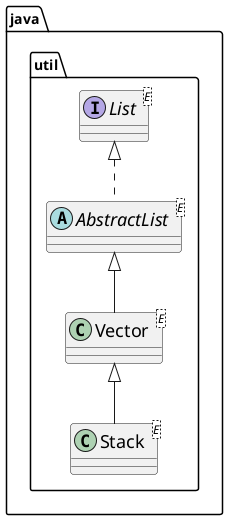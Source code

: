 @startuml

skinparam groupInheritance 2
skinparam ClassFontSize 18

interface java.util.List<E>
abstract java.util.AbstractList<E>

class java.util.Vector<E>
class java.util.Stack<E>

java.util.List <|.. java.util.AbstractList
java.util.AbstractList <|-- java.util.Vector
java.util.Vector <|-- java.util.Stack

@enduml
